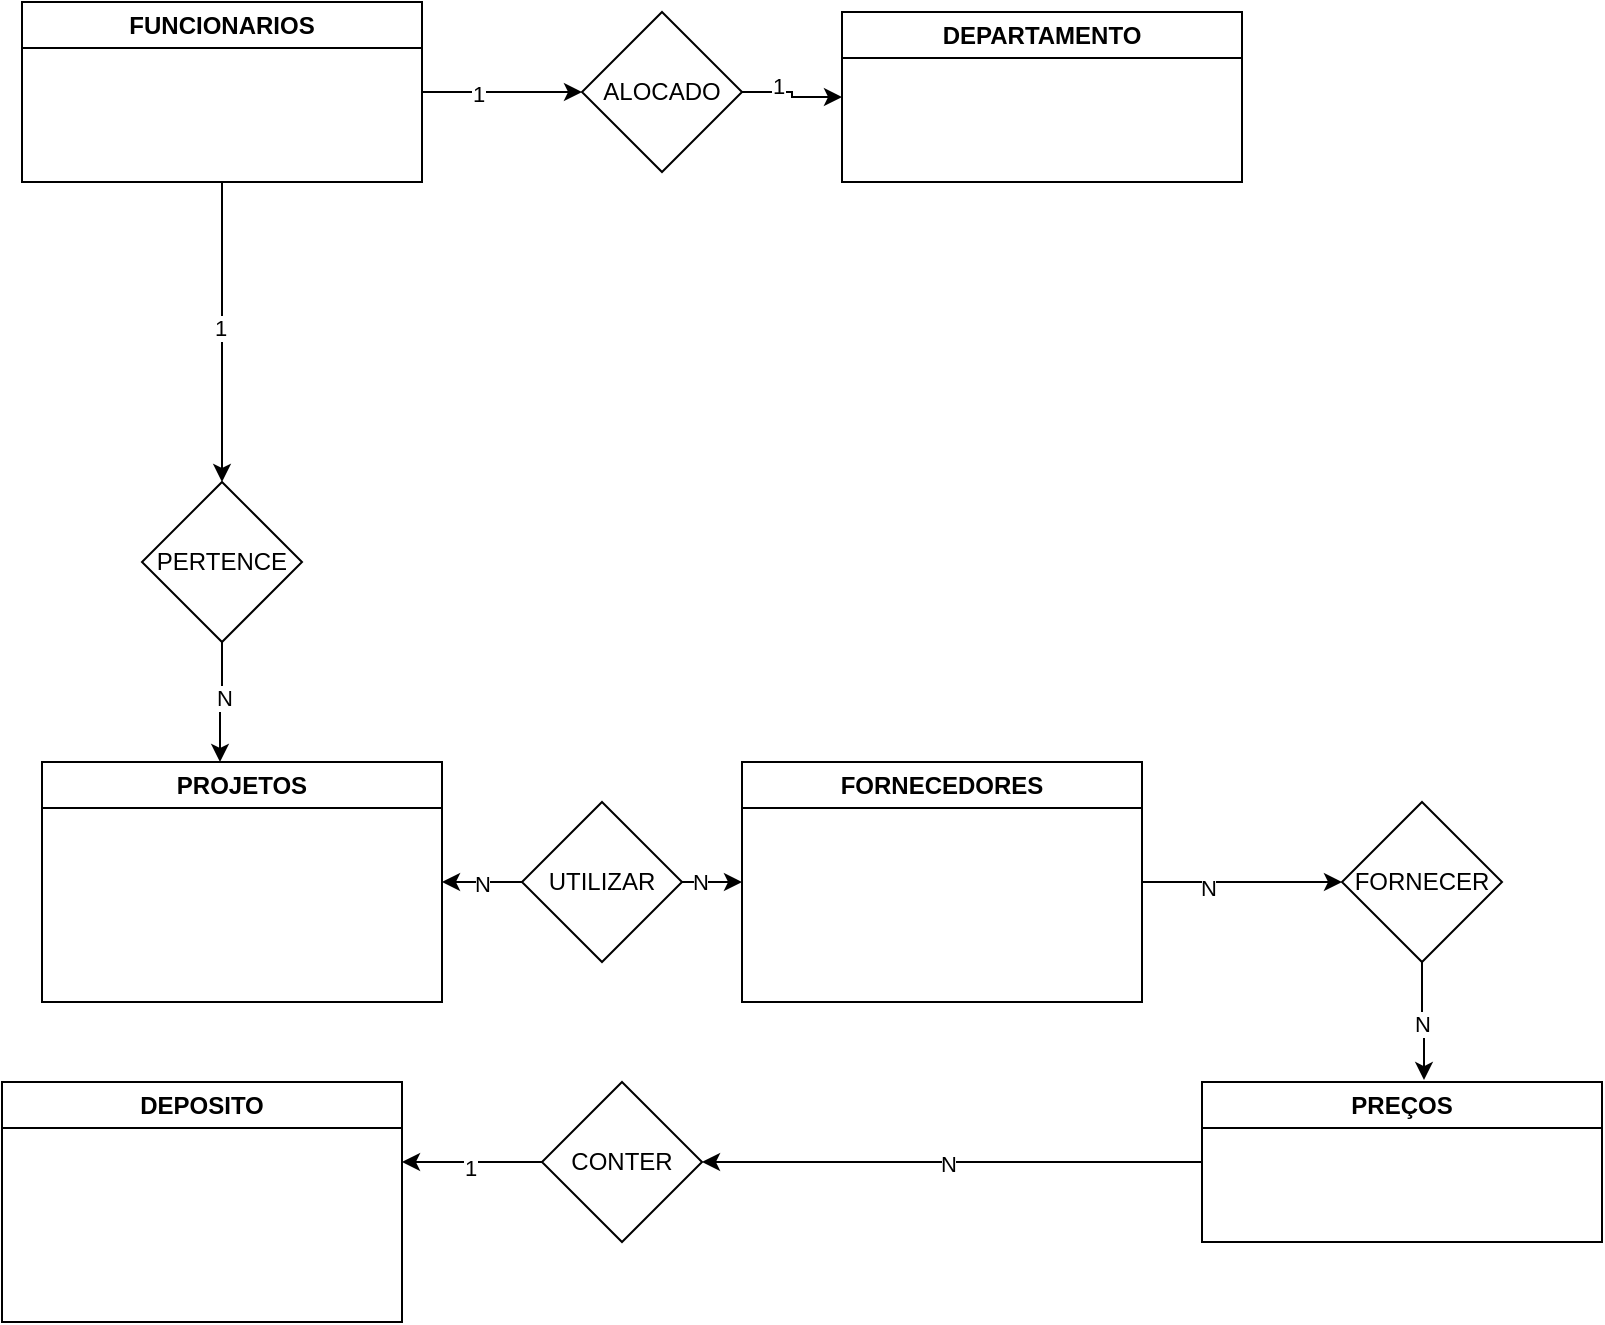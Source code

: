 <mxfile version="21.6.9" type="github">
  <diagram id="R2lEEEUBdFMjLlhIrx00" name="Page-1">
    <mxGraphModel dx="1434" dy="718" grid="1" gridSize="10" guides="1" tooltips="1" connect="1" arrows="1" fold="1" page="1" pageScale="1" pageWidth="850" pageHeight="1100" math="0" shadow="0" extFonts="Permanent Marker^https://fonts.googleapis.com/css?family=Permanent+Marker">
      <root>
        <mxCell id="0" />
        <mxCell id="1" parent="0" />
        <mxCell id="lz1LJvVfUrU5Vdbaeysy-4" style="edgeStyle=orthogonalEdgeStyle;rounded=0;orthogonalLoop=1;jettySize=auto;html=1;exitX=1;exitY=0.5;exitDx=0;exitDy=0;entryX=0;entryY=0.5;entryDx=0;entryDy=0;" edge="1" parent="1" source="lz1LJvVfUrU5Vdbaeysy-1" target="lz1LJvVfUrU5Vdbaeysy-2">
          <mxGeometry relative="1" as="geometry" />
        </mxCell>
        <mxCell id="lz1LJvVfUrU5Vdbaeysy-7" value="1" style="edgeLabel;html=1;align=center;verticalAlign=middle;resizable=0;points=[];" vertex="1" connectable="0" parent="lz1LJvVfUrU5Vdbaeysy-4">
          <mxGeometry x="-0.3" y="-1" relative="1" as="geometry">
            <mxPoint as="offset" />
          </mxGeometry>
        </mxCell>
        <mxCell id="lz1LJvVfUrU5Vdbaeysy-10" style="edgeStyle=orthogonalEdgeStyle;rounded=0;orthogonalLoop=1;jettySize=auto;html=1;exitX=0.5;exitY=1;exitDx=0;exitDy=0;entryX=0.5;entryY=0;entryDx=0;entryDy=0;" edge="1" parent="1" source="lz1LJvVfUrU5Vdbaeysy-1" target="lz1LJvVfUrU5Vdbaeysy-9">
          <mxGeometry relative="1" as="geometry" />
        </mxCell>
        <mxCell id="lz1LJvVfUrU5Vdbaeysy-11" value="1" style="edgeLabel;html=1;align=center;verticalAlign=middle;resizable=0;points=[];" vertex="1" connectable="0" parent="lz1LJvVfUrU5Vdbaeysy-10">
          <mxGeometry x="-0.027" y="-1" relative="1" as="geometry">
            <mxPoint as="offset" />
          </mxGeometry>
        </mxCell>
        <mxCell id="lz1LJvVfUrU5Vdbaeysy-1" value="FUNCIONARIOS" style="swimlane;whiteSpace=wrap;html=1;" vertex="1" parent="1">
          <mxGeometry x="30" y="40" width="200" height="90" as="geometry" />
        </mxCell>
        <mxCell id="lz1LJvVfUrU5Vdbaeysy-6" style="edgeStyle=orthogonalEdgeStyle;rounded=0;orthogonalLoop=1;jettySize=auto;html=1;exitX=1;exitY=0.5;exitDx=0;exitDy=0;entryX=0;entryY=0.5;entryDx=0;entryDy=0;" edge="1" parent="1" source="lz1LJvVfUrU5Vdbaeysy-2" target="lz1LJvVfUrU5Vdbaeysy-5">
          <mxGeometry relative="1" as="geometry" />
        </mxCell>
        <mxCell id="lz1LJvVfUrU5Vdbaeysy-8" value="1" style="edgeLabel;html=1;align=center;verticalAlign=middle;resizable=0;points=[];" vertex="1" connectable="0" parent="lz1LJvVfUrU5Vdbaeysy-6">
          <mxGeometry x="-0.32" y="3" relative="1" as="geometry">
            <mxPoint as="offset" />
          </mxGeometry>
        </mxCell>
        <mxCell id="lz1LJvVfUrU5Vdbaeysy-2" value="ALOCADO" style="rhombus;whiteSpace=wrap;html=1;" vertex="1" parent="1">
          <mxGeometry x="310" y="45" width="80" height="80" as="geometry" />
        </mxCell>
        <mxCell id="lz1LJvVfUrU5Vdbaeysy-5" value="DEPARTAMENTO" style="swimlane;whiteSpace=wrap;html=1;startSize=23;" vertex="1" parent="1">
          <mxGeometry x="440" y="45" width="200" height="85" as="geometry" />
        </mxCell>
        <mxCell id="lz1LJvVfUrU5Vdbaeysy-13" style="edgeStyle=orthogonalEdgeStyle;rounded=0;orthogonalLoop=1;jettySize=auto;html=1;exitX=0.5;exitY=1;exitDx=0;exitDy=0;entryX=0.445;entryY=0;entryDx=0;entryDy=0;entryPerimeter=0;" edge="1" parent="1" source="lz1LJvVfUrU5Vdbaeysy-9" target="lz1LJvVfUrU5Vdbaeysy-12">
          <mxGeometry relative="1" as="geometry" />
        </mxCell>
        <mxCell id="lz1LJvVfUrU5Vdbaeysy-14" value="N" style="edgeLabel;html=1;align=center;verticalAlign=middle;resizable=0;points=[];" vertex="1" connectable="0" parent="lz1LJvVfUrU5Vdbaeysy-13">
          <mxGeometry x="-0.082" y="1" relative="1" as="geometry">
            <mxPoint as="offset" />
          </mxGeometry>
        </mxCell>
        <mxCell id="lz1LJvVfUrU5Vdbaeysy-9" value="PERTENCE" style="rhombus;whiteSpace=wrap;html=1;" vertex="1" parent="1">
          <mxGeometry x="90" y="280" width="80" height="80" as="geometry" />
        </mxCell>
        <mxCell id="lz1LJvVfUrU5Vdbaeysy-12" value="PROJETOS" style="swimlane;whiteSpace=wrap;html=1;" vertex="1" parent="1">
          <mxGeometry x="40" y="420" width="200" height="120" as="geometry" />
        </mxCell>
        <mxCell id="lz1LJvVfUrU5Vdbaeysy-24" style="edgeStyle=orthogonalEdgeStyle;rounded=0;orthogonalLoop=1;jettySize=auto;html=1;exitX=1;exitY=0.5;exitDx=0;exitDy=0;" edge="1" parent="1" source="lz1LJvVfUrU5Vdbaeysy-15" target="lz1LJvVfUrU5Vdbaeysy-23">
          <mxGeometry relative="1" as="geometry" />
        </mxCell>
        <mxCell id="lz1LJvVfUrU5Vdbaeysy-28" value="N" style="edgeLabel;html=1;align=center;verticalAlign=middle;resizable=0;points=[];" vertex="1" connectable="0" parent="lz1LJvVfUrU5Vdbaeysy-24">
          <mxGeometry x="-0.34" y="-3" relative="1" as="geometry">
            <mxPoint as="offset" />
          </mxGeometry>
        </mxCell>
        <mxCell id="lz1LJvVfUrU5Vdbaeysy-15" value="FORNECEDORES" style="swimlane;whiteSpace=wrap;html=1;" vertex="1" parent="1">
          <mxGeometry x="390" y="420" width="200" height="120" as="geometry" />
        </mxCell>
        <mxCell id="lz1LJvVfUrU5Vdbaeysy-17" style="edgeStyle=orthogonalEdgeStyle;rounded=0;orthogonalLoop=1;jettySize=auto;html=1;exitX=1;exitY=0.5;exitDx=0;exitDy=0;entryX=0;entryY=0.5;entryDx=0;entryDy=0;" edge="1" parent="1" source="lz1LJvVfUrU5Vdbaeysy-16" target="lz1LJvVfUrU5Vdbaeysy-15">
          <mxGeometry relative="1" as="geometry" />
        </mxCell>
        <mxCell id="lz1LJvVfUrU5Vdbaeysy-20" value="N" style="edgeLabel;html=1;align=center;verticalAlign=middle;resizable=0;points=[];" vertex="1" connectable="0" parent="lz1LJvVfUrU5Vdbaeysy-17">
          <mxGeometry x="-0.4" relative="1" as="geometry">
            <mxPoint as="offset" />
          </mxGeometry>
        </mxCell>
        <mxCell id="lz1LJvVfUrU5Vdbaeysy-21" style="edgeStyle=orthogonalEdgeStyle;rounded=0;orthogonalLoop=1;jettySize=auto;html=1;exitX=0;exitY=0.5;exitDx=0;exitDy=0;entryX=1;entryY=0.5;entryDx=0;entryDy=0;" edge="1" parent="1" source="lz1LJvVfUrU5Vdbaeysy-16" target="lz1LJvVfUrU5Vdbaeysy-12">
          <mxGeometry relative="1" as="geometry" />
        </mxCell>
        <mxCell id="lz1LJvVfUrU5Vdbaeysy-22" value="N" style="edgeLabel;html=1;align=center;verticalAlign=middle;resizable=0;points=[];" vertex="1" connectable="0" parent="lz1LJvVfUrU5Vdbaeysy-21">
          <mxGeometry y="1" relative="1" as="geometry">
            <mxPoint as="offset" />
          </mxGeometry>
        </mxCell>
        <mxCell id="lz1LJvVfUrU5Vdbaeysy-16" value="UTILIZAR" style="rhombus;whiteSpace=wrap;html=1;" vertex="1" parent="1">
          <mxGeometry x="280" y="440" width="80" height="80" as="geometry" />
        </mxCell>
        <mxCell id="lz1LJvVfUrU5Vdbaeysy-27" style="edgeStyle=orthogonalEdgeStyle;rounded=0;orthogonalLoop=1;jettySize=auto;html=1;exitX=0.5;exitY=1;exitDx=0;exitDy=0;entryX=0.555;entryY=-0.012;entryDx=0;entryDy=0;entryPerimeter=0;" edge="1" parent="1" source="lz1LJvVfUrU5Vdbaeysy-23" target="lz1LJvVfUrU5Vdbaeysy-25">
          <mxGeometry relative="1" as="geometry" />
        </mxCell>
        <mxCell id="lz1LJvVfUrU5Vdbaeysy-29" value="N" style="edgeLabel;html=1;align=center;verticalAlign=middle;resizable=0;points=[];" vertex="1" connectable="0" parent="lz1LJvVfUrU5Vdbaeysy-27">
          <mxGeometry x="0.066" y="-1" relative="1" as="geometry">
            <mxPoint as="offset" />
          </mxGeometry>
        </mxCell>
        <mxCell id="lz1LJvVfUrU5Vdbaeysy-23" value="FORNECER" style="rhombus;whiteSpace=wrap;html=1;" vertex="1" parent="1">
          <mxGeometry x="690" y="440" width="80" height="80" as="geometry" />
        </mxCell>
        <mxCell id="lz1LJvVfUrU5Vdbaeysy-31" style="edgeStyle=orthogonalEdgeStyle;rounded=0;orthogonalLoop=1;jettySize=auto;html=1;exitX=0;exitY=0.5;exitDx=0;exitDy=0;" edge="1" parent="1" source="lz1LJvVfUrU5Vdbaeysy-25" target="lz1LJvVfUrU5Vdbaeysy-30">
          <mxGeometry relative="1" as="geometry" />
        </mxCell>
        <mxCell id="lz1LJvVfUrU5Vdbaeysy-37" value="N" style="edgeLabel;html=1;align=center;verticalAlign=middle;resizable=0;points=[];" vertex="1" connectable="0" parent="lz1LJvVfUrU5Vdbaeysy-31">
          <mxGeometry x="0.016" y="1" relative="1" as="geometry">
            <mxPoint as="offset" />
          </mxGeometry>
        </mxCell>
        <mxCell id="lz1LJvVfUrU5Vdbaeysy-25" value="PREÇOS" style="swimlane;whiteSpace=wrap;html=1;" vertex="1" parent="1">
          <mxGeometry x="620" y="580" width="200" height="80" as="geometry" />
        </mxCell>
        <mxCell id="lz1LJvVfUrU5Vdbaeysy-36" style="edgeStyle=orthogonalEdgeStyle;rounded=0;orthogonalLoop=1;jettySize=auto;html=1;exitX=0;exitY=0.5;exitDx=0;exitDy=0;" edge="1" parent="1" source="lz1LJvVfUrU5Vdbaeysy-30">
          <mxGeometry relative="1" as="geometry">
            <mxPoint x="220" y="620" as="targetPoint" />
          </mxGeometry>
        </mxCell>
        <mxCell id="lz1LJvVfUrU5Vdbaeysy-38" value="1" style="edgeLabel;html=1;align=center;verticalAlign=middle;resizable=0;points=[];" vertex="1" connectable="0" parent="lz1LJvVfUrU5Vdbaeysy-36">
          <mxGeometry x="0.049" y="2" relative="1" as="geometry">
            <mxPoint as="offset" />
          </mxGeometry>
        </mxCell>
        <mxCell id="lz1LJvVfUrU5Vdbaeysy-30" value="CONTER" style="rhombus;whiteSpace=wrap;html=1;" vertex="1" parent="1">
          <mxGeometry x="290" y="580" width="80" height="80" as="geometry" />
        </mxCell>
        <mxCell id="lz1LJvVfUrU5Vdbaeysy-34" value="DEPOSITO" style="swimlane;whiteSpace=wrap;html=1;" vertex="1" parent="1">
          <mxGeometry x="20" y="580" width="200" height="120" as="geometry" />
        </mxCell>
      </root>
    </mxGraphModel>
  </diagram>
</mxfile>
